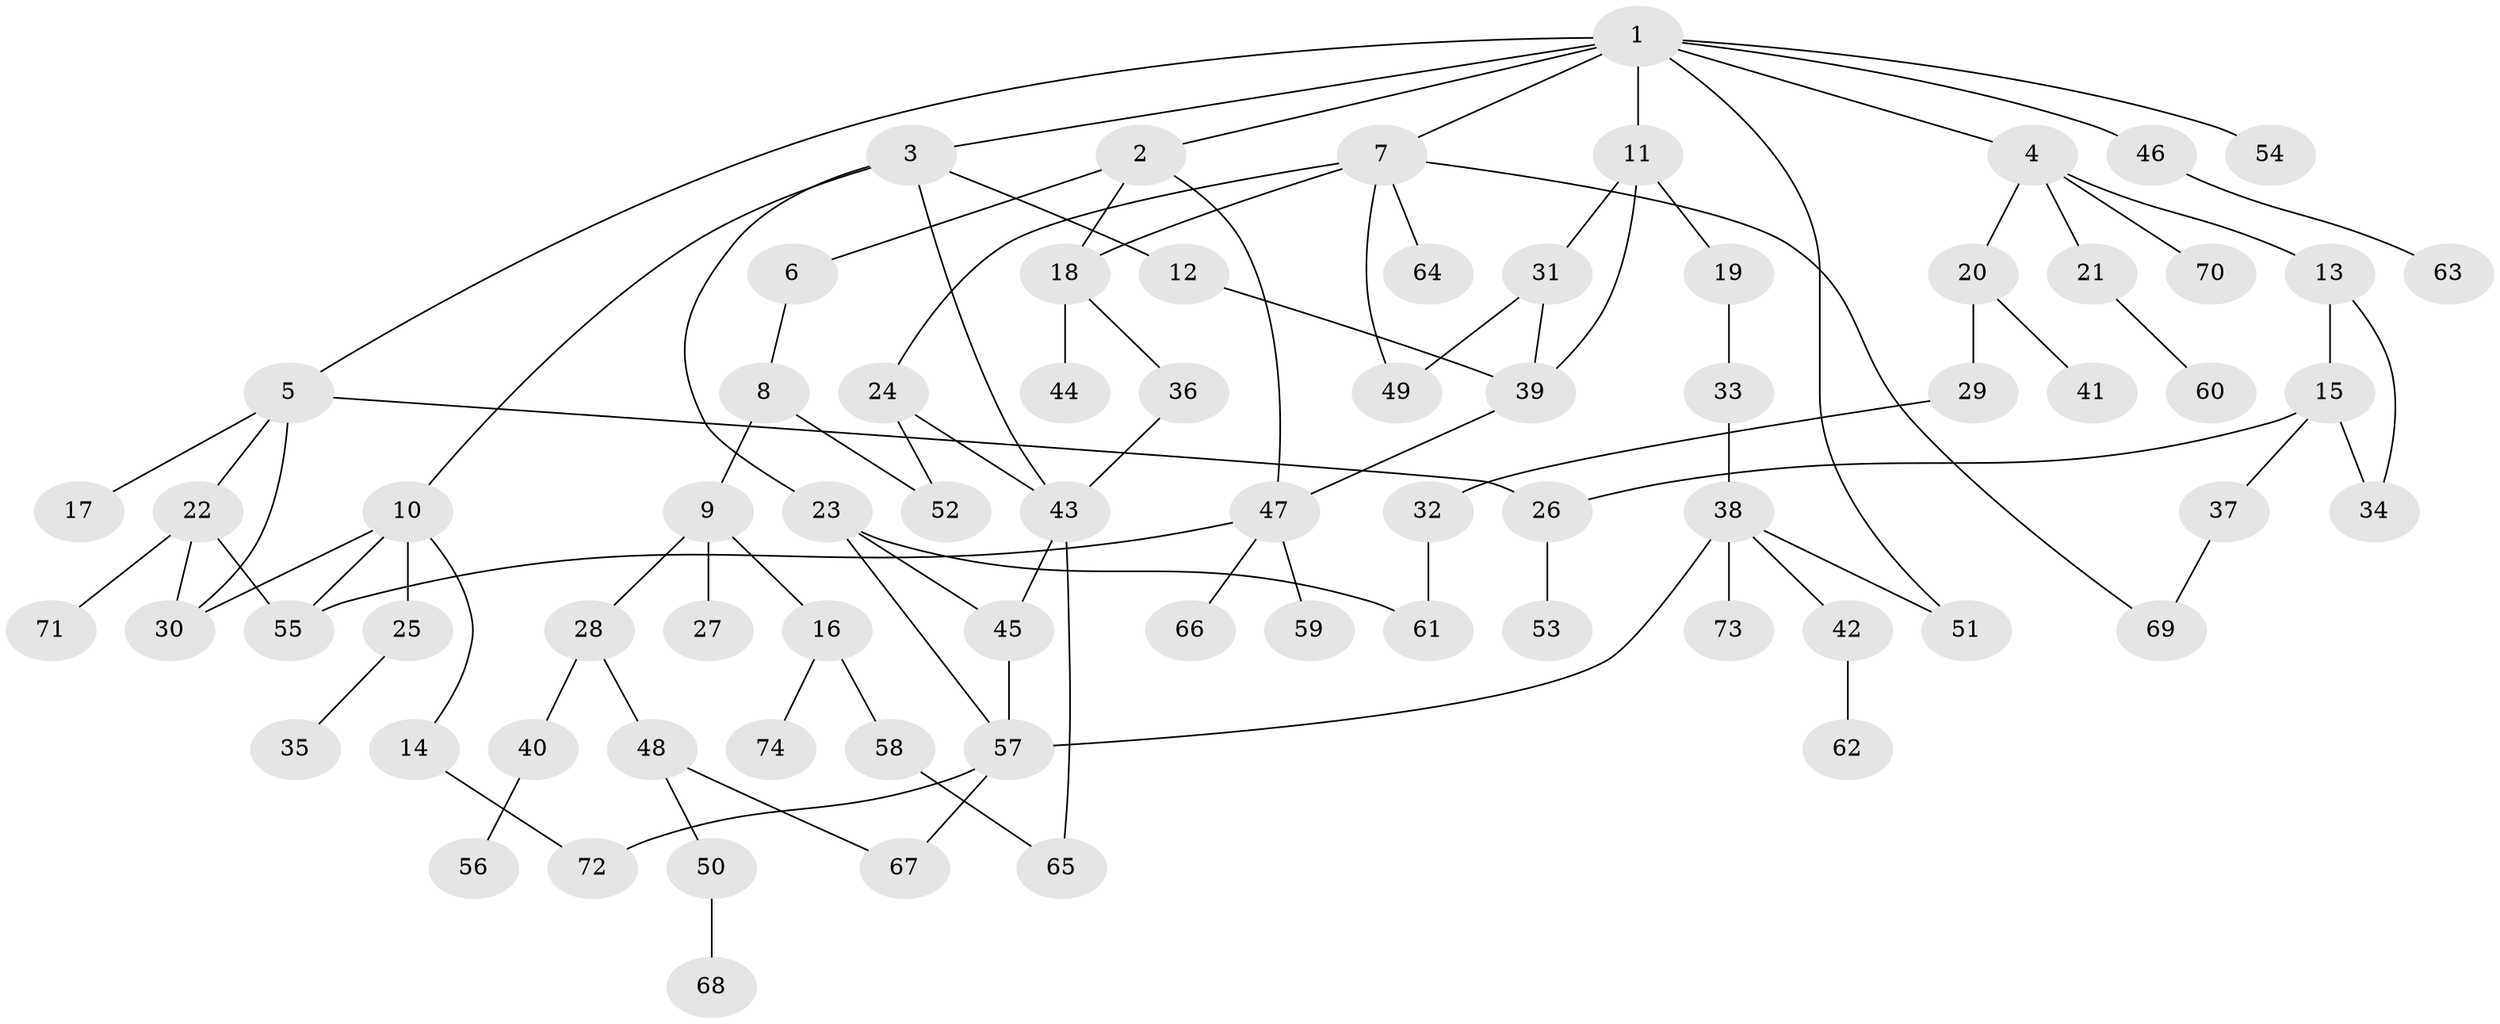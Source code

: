 // coarse degree distribution, {12: 0.02, 6: 0.1, 5: 0.06, 3: 0.1, 4: 0.1, 2: 0.26, 1: 0.34, 7: 0.02}
// Generated by graph-tools (version 1.1) at 2025/23/03/03/25 07:23:33]
// undirected, 74 vertices, 96 edges
graph export_dot {
graph [start="1"]
  node [color=gray90,style=filled];
  1;
  2;
  3;
  4;
  5;
  6;
  7;
  8;
  9;
  10;
  11;
  12;
  13;
  14;
  15;
  16;
  17;
  18;
  19;
  20;
  21;
  22;
  23;
  24;
  25;
  26;
  27;
  28;
  29;
  30;
  31;
  32;
  33;
  34;
  35;
  36;
  37;
  38;
  39;
  40;
  41;
  42;
  43;
  44;
  45;
  46;
  47;
  48;
  49;
  50;
  51;
  52;
  53;
  54;
  55;
  56;
  57;
  58;
  59;
  60;
  61;
  62;
  63;
  64;
  65;
  66;
  67;
  68;
  69;
  70;
  71;
  72;
  73;
  74;
  1 -- 2;
  1 -- 3;
  1 -- 4;
  1 -- 5;
  1 -- 7;
  1 -- 11;
  1 -- 46;
  1 -- 51;
  1 -- 54;
  2 -- 6;
  2 -- 18;
  2 -- 47;
  3 -- 10;
  3 -- 12;
  3 -- 23;
  3 -- 43;
  4 -- 13;
  4 -- 20;
  4 -- 21;
  4 -- 70;
  5 -- 17;
  5 -- 22;
  5 -- 30;
  5 -- 26;
  6 -- 8;
  7 -- 24;
  7 -- 49;
  7 -- 64;
  7 -- 18;
  7 -- 69;
  8 -- 9;
  8 -- 52;
  9 -- 16;
  9 -- 27;
  9 -- 28;
  10 -- 14;
  10 -- 25;
  10 -- 30;
  10 -- 55;
  11 -- 19;
  11 -- 31;
  11 -- 39;
  12 -- 39;
  13 -- 15;
  13 -- 34;
  14 -- 72;
  15 -- 26;
  15 -- 34;
  15 -- 37;
  16 -- 58;
  16 -- 74;
  18 -- 36;
  18 -- 44;
  19 -- 33;
  20 -- 29;
  20 -- 41;
  21 -- 60;
  22 -- 30;
  22 -- 55;
  22 -- 71;
  23 -- 61;
  23 -- 57;
  23 -- 45;
  24 -- 52;
  24 -- 43;
  25 -- 35;
  26 -- 53;
  28 -- 40;
  28 -- 48;
  29 -- 32;
  31 -- 49;
  31 -- 39;
  32 -- 61;
  33 -- 38;
  36 -- 43;
  37 -- 69;
  38 -- 42;
  38 -- 73;
  38 -- 57;
  38 -- 51;
  39 -- 47;
  40 -- 56;
  42 -- 62;
  43 -- 45;
  43 -- 65;
  45 -- 57;
  46 -- 63;
  47 -- 59;
  47 -- 66;
  47 -- 55;
  48 -- 50;
  48 -- 67;
  50 -- 68;
  57 -- 72;
  57 -- 67;
  58 -- 65;
}
